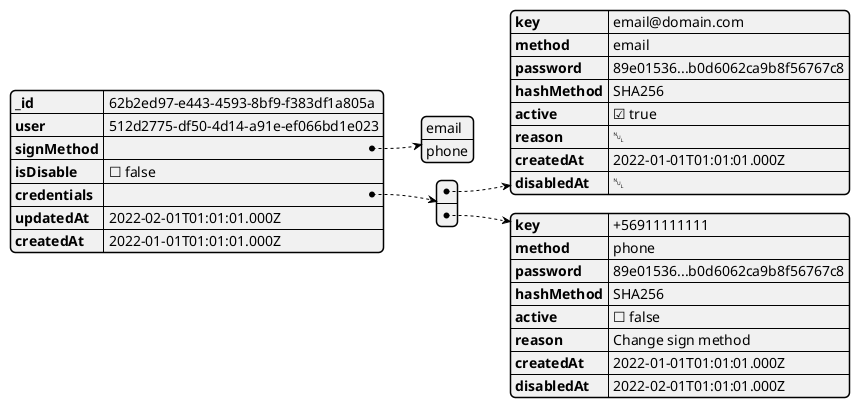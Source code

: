 @startjson
{
    "_id":"62b2ed97-e443-4593-8bf9-f383df1a805a",
    "user": "512d2775-df50-4d14-a91e-ef066bd1e023",
    "signMethod": ["email", "phone"],
    "isDisable": false,
    "credentials" : [
        {
            "key": "email@domain.com",
            "method": "email",
            "password": "89e01536...b0d6062ca9b8f56767c8",
            "hashMethod": "SHA256",
            "active": true,
            "reason": null,
            "createdAt": "2022-01-01T01:01:01.000Z",
            "disabledAt": null
        },
        {
            "key": "+56911111111",
            "method": "phone",
            "password": "89e01536...b0d6062ca9b8f56767c8",
            "hashMethod": "SHA256",
            "active": false,
            "reason": "Change sign method",
            "createdAt": "2022-01-01T01:01:01.000Z",
            "disabledAt": "2022-02-01T01:01:01.000Z"
        }
    ],
    "updatedAt": "2022-02-01T01:01:01.000Z",
    "createdAt": "2022-01-01T01:01:01.000Z"
}
@endjson
